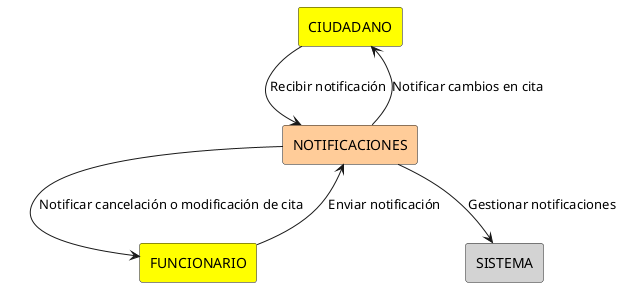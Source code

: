 @startuml
!define RECTANGLE(x) rectangle x

' Colores para categorías
!define COLOR_USUARIOS #FFFF00
!define COLOR_SISTEMA #D3D3D3
!define COLOR_NOTIFICACIONES #FFCC99

' Definición de actores y módulos del sistema con colores
RECTANGLE(CIUDADANO) #FFFF00
RECTANGLE(FUNCIONARIO) #FFFF00
RECTANGLE(SISTEMA) #D3D3D3
RECTANGLE(NOTIFICACIONES) #FFCC99

' Relaciones entre los actores y los módulos del sistema
CIUDADANO --> NOTIFICACIONES : Recibir notificación
FUNCIONARIO --> NOTIFICACIONES : Enviar notificación
NOTIFICACIONES --> SISTEMA : Gestionar notificaciones
NOTIFICACIONES --> CIUDADANO : Notificar cambios en cita
NOTIFICACIONES --> FUNCIONARIO : Notificar cancelación o modificación de cita
@enduml
